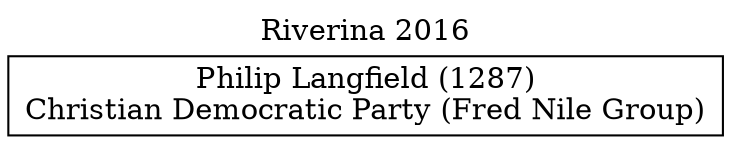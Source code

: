 // House preference flow
digraph "Philip Langfield (1287)_Riverina_2016" {
	graph [label="Riverina 2016" labelloc=t mclimit=10]
	node [shape=box]
	"Philip Langfield (1287)" [label="Philip Langfield (1287)
Christian Democratic Party (Fred Nile Group)"]
}
